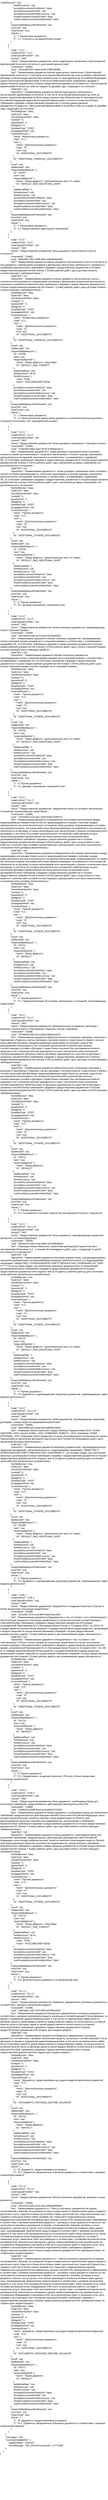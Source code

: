 <mxfile version="27.1.4">
  <diagram name="Страница — 1" id="WULPb32uHRo-QUS4CWuH">
    <mxGraphModel dx="1372" dy="743" grid="1" gridSize="10" guides="1" tooltips="1" connect="1" arrows="1" fold="1" page="1" pageScale="1" pageWidth="827" pageHeight="1169" math="0" shadow="0">
      <root>
        <mxCell id="0" />
        <mxCell id="1" parent="0" />
        <mxCell id="hpLpnZOfaxVlts9n7Vxk-7" value="&quot;forfeitAmount&quot;: null,&#xa;                    &quot;forfeitCurrency&quot;: null,&#xa;                    &quot;provideDocumentsForfeitAuto&quot;: false,&#xa;                    &quot;provideDocumentsForfeit&quot;: null,&#xa;                    &quot;provideDocumentsForfeitCurrency&quot;: null,&#xa;                    &quot;showProvideDocumentsForfeit&quot;: false,&#xa;                    &quot;useProvideDocumentsForfeitInOther&quot;: false&#xa;                },&#xa;                &quot;responsibilityMeasurePreferential&quot;: null,&#xa;                &quot;errorText&quot;: null,&#xa;                &quot;newFormat&quot;: true,&#xa;                &quot;article&quot;: {&#xa;                    &quot;1&quot;: &quot;I. Финансовые документы&quot;,&#xa;                    &quot;2&quot;: &quot;I.1. Отчетность на ежемесячной основе&quot;&#xa;                }&#xa;            },&#xa;            {&#xa;                &quot;code&quot;: &quot;I.4.1.&quot;,&#xa;                &quot;codeForPrint&quot;: &quot;I.4.1&quot;,&#xa;                &quot;codeTypicalForOther&quot;: null,&#xa;                &quot;version&quot;: &quot;925&quot;,&#xa;                &quot;name&quot;: &quot;Предоставление документов: Копия аудиторского заключения о бухгалтерской (финансовой) отчетности (отчетность для ранней диагностики)&quot;,&#xa;                &quot;covenantId&quot;: 718381,&#xa;                &quot;uuid&quot;: &quot;cee113bd-bf7e-4ba9-be78-27ff5023f086&quot;,&#xa;                &quot;text&quot;: &quot;Наименование документа:\nКопия аудиторского заключения о бухгалтерской (финансовой) отчетности, в том числе за истекший финансовый год, если на момент заключения Договора не была предоставлена (при обязательном по законодательству Российской Федерации аудите бухгалтерской (финансовой) отчетности Клиента)\nОсобые требования к формам и предоставлению документов:\n-\nСроки предоставления документов:\nСовместно с бухгалтерской (финансовой) отчетностью либо не позднее 31 декабря года, следующего за отчетным.&quot;,&#xa;                &quot;staticText&quot;: null,&#xa;                &quot;typicalText&quot;: &quot;Наименование документа:\nКопия аудиторского заключения о бухгалтерской (финансовой) отчетности, в том числе за истекший финансовый год, если на момент заключения Договора не была предоставлена (при обязательном по законодательству Российской Федерации аудите бухгалтерской (финансовой) отчетности Клиента)\nОсобые требования к формам и предоставлению документов:\n-\nСроки предоставления документов:\nСовместно с бухгалтерской (финансовой) отчетносÑью либо не позднее 31 декабря года, следующего за отчетным.&quot;,&#xa;                &quot;textSetByUser&quot;: false,&#xa;                &quot;hasErrors&quot;: false,&#xa;                &quot;shouldViewTextInfo&quot;: false,&#xa;                &quot;suretyId&quot;: 0,&#xa;                &quot;guarantorId&quot;: 0,&#xa;                &quot;pledgerId&quot;: 0,&#xa;                &quot;templateType&quot;: &quot;KOD&quot;,&#xa;                &quot;propagationKind&quot;: null,&#xa;                &quot;covenantGroup&quot;: {&#xa;                    &quot;name&quot;: &quot;Финансовые документы&quot;,&#xa;                    &quot;code&quot;: &quot;6.1.&quot;,&#xa;                    &quot;root&quot;: {&#xa;                        &quot;name&quot;: &quot;Дополнительные документы&quot;,&#xa;                        &quot;code&quot;: &quot;6.&quot;,&#xa;                        &quot;root&quot;: null,&#xa;                        &quot;id&quot;: &quot;ADDITIONAL_DOCUMENTS&quot;&#xa;                    },&#xa;                    &quot;id&quot;: &quot;ADDITIONAL_FINANCIAL_DOCUMENTS&quot;&#xa;                },&#xa;                &quot;scroll&quot;: null,&#xa;                &quot;additionalId&quot;: null,&#xa;                &quot;responsibilityMeasure&quot;: {&#xa;                    &quot;id&quot;: 743707,&#xa;                    &quot;auto&quot;: true,&#xa;                    &quot;responsibilityKind&quot;: {&#xa;                        &quot;name&quot;: &quot;Право Дефолта + Дополнительная часть % ставки&quot;,&#xa;                        &quot;id&quot;: &quot;DEFAULT_AND_ADDITIONAL_RATE&quot;&#xa;                    },&#xa;                    &quot;additionalRate&quot;: 1,&#xa;                    &quot;forfeitAmount&quot;: null,&#xa;                    &quot;forfeitCurrency&quot;: null,&#xa;                    &quot;provideDocumentsForfeitAuto&quot;: false,&#xa;                    &quot;provideDocumentsForfeit&quot;: null,&#xa;                    &quot;provideDocumentsForfeitCurrency&quot;: null,&#xa;                    &quot;showProvideDocumentsForfeit&quot;: false,&#xa;                    &quot;useProvideDocumentsForfeitInOther&quot;: false&#xa;                },&#xa;                &quot;responsibilityMeasurePreferential&quot;: null,&#xa;                &quot;errorText&quot;: null,&#xa;                &quot;newFormat&quot;: true,&#xa;                &quot;article&quot;: {&#xa;                    &quot;1&quot;: &quot;I. Финансовые документы&quot;,&#xa;                    &quot;2&quot;: &quot;I.2. Предоставление аудиторского заключения&quot;&#xa;                }&#xa;            },&#xa;            {&#xa;                &quot;code&quot;: &quot;I.5.2.&quot;,&#xa;                &quot;codeForPrint&quot;: &quot;I.5.2&quot;,&#xa;                &quot;codeTypicalForOther&quot;: null,&#xa;                &quot;version&quot;: &quot;940&quot;,&#xa;                &quot;name&quot;: &quot;Предоставление документов: Иные документы бухгалтерского учета и отчетности&quot;,&#xa;                &quot;covenantId&quot;: 718382,&#xa;                &quot;uuid&quot;: &quot;869c09f1-78a1-4396-ab97-e9ed4e45d446&quot;,&#xa;                &quot;text&quot;: &quot;Наименование документа:\nИные документы бухгалтерского учета и отчетности и/или документы о финансовом положении и финансовых результатах деятельности, указанные в требовании Банка\nОсобые требования к формам и предоставлению документов:\n-\nСроки предоставления документов:\nВ течение 7 (Семи) рабочих дней с даты доставки Клиенту соответствующего требования Банка.&quot;,&#xa;                &quot;staticText&quot;: null,&#xa;                &quot;typicalText&quot;: &quot;Наименование документа:\nИные документы бухгалтерского учета и отчетности и/или документы о финансовом положении и финансовых результатах деятельности, указанные в требовании Банка\nОсобые требования к формам и предоставлению документов:\n-\nСроки предоставления документов:\nВ течение 7 (Семи) рабочих дней с даты доставки Клиенту соответствующего требования Банка.&quot;,&#xa;                &quot;textSetByUser&quot;: false,&#xa;                &quot;hasErrors&quot;: false,&#xa;                &quot;shouldViewTextInfo&quot;: false,&#xa;                &quot;suretyId&quot;: 0,&#xa;                &quot;guarantorId&quot;: 0,&#xa;                &quot;pledgerId&quot;: 0,&#xa;                &quot;templateType&quot;: &quot;KOD&quot;,&#xa;                &quot;propagationKind&quot;: null,&#xa;                &quot;covenantGroup&quot;: {&#xa;                    &quot;name&quot;: &quot;Финансовые документы&quot;,&#xa;                    &quot;code&quot;: &quot;6.1.&quot;,&#xa;                    &quot;root&quot;: {&#xa;                        &quot;name&quot;: &quot;Дополнительные документы&quot;,&#xa;                        &quot;code&quot;: &quot;6.&quot;,&#xa;                        &quot;root&quot;: null,&#xa;                        &quot;id&quot;: &quot;ADDITIONAL_DOCUMENTS&quot;&#xa;                    },&#xa;                    &quot;id&quot;: &quot;ADDITIONAL_FINANCIAL_DOCUMENTS&quot;&#xa;                },&#xa;                &quot;scroll&quot;: null,&#xa;                &quot;additionalId&quot;: null,&#xa;                &quot;responsibilityMeasure&quot;: {&#xa;                    &quot;id&quot;: 743708,&#xa;                    &quot;auto&quot;: true,&#xa;                    &quot;responsibilityKind&quot;: {&#xa;                        &quot;name&quot;: &quot;Право Дефолта + Неустойка&quot;,&#xa;                        &quot;id&quot;: &quot;DEFAULT_AND_FORFEIT&quot;&#xa;                    },&#xa;                    &quot;additionalRate&quot;: null,&#xa;                    &quot;forfeitAmount&quot;: 5E+5,&#xa;                    &quot;forfeitCurrency&quot;: {&#xa;                        &quot;code&quot;: &quot;RUB&quot;,&#xa;                        &quot;name&quot;: &quot;РОССИЙСКИЙ РУБЛЬ&quot;&#xa;                    },&#xa;                    &quot;provideDocumentsForfeitAuto&quot;: false,&#xa;                    &quot;provideDocumentsForfeit&quot;: null,&#xa;                    &quot;provideDocumentsForfeitCurrency&quot;: null,&#xa;                    &quot;showProvideDocumentsForfeit&quot;: false,&#xa;                    &quot;useProvideDocumentsForfeitInOther&quot;: false&#xa;                },&#xa;                &quot;responsibilityMeasurePreferential&quot;: null,&#xa;                &quot;errorText&quot;: null,&#xa;                &quot;newFormat&quot;: true,&#xa;                &quot;article&quot;: {&#xa;                    &quot;1&quot;: &quot;I. Финансовые документы&quot;,&#xa;                    &quot;2&quot;: &quot;I.3. Дополнительные финансовые документы в установленный срок (условие с отсрочкой исполнения) / нÐ° периодической основе)&quot;&#xa;                }&#xa;            },&#xa;            {&#xa;                &quot;code&quot;: &quot;II.3.1.&quot;,&#xa;                &quot;codeForPrint&quot;: &quot;II.2.1&quot;,&#xa;                &quot;codeTypicalForOther&quot;: null,&#xa;                &quot;version&quot;: &quot;945&quot;,&#xa;                &quot;name&quot;: &quot;Предоставление документов: Копии договора страхования / страхового полиса &quot;,&#xa;                &quot;covenantId&quot;: 718383,&#xa;                &quot;uuid&quot;: &quot;27b62905-096e-4eb7-9278-97606dd7d1c1&quot;,&#xa;                &quot;text&quot;: &quot;Наименование документа:\n- Копии договора страхования и/или страхового полиса (со всеми приложениями),\n- копии всех заключаемых в течение периода страхования дополнительных соглашений, заключенных в соответствии с условием(ями) с кодом(ами) SP_15.1\nОсобые требования к формам и предоставлению документов:\n-\nСроки предоставления документов:\nВ течение 5 (Пяти) рабочих дней с даты заключения договора страхования или дополнительного соглашения.&quot;,&#xa;                &quot;staticText&quot;: null,&#xa;                &quot;typicalText&quot;: &quot;Наименование документа:\n- Копии договора страхования и/или страхового полиса (со всеми приложениями),\n- копии всех заключаемых в течение периода страхования дополнительных соглашений, заключенных в соответствии с условием(ями) с кодом(ами) SP_15.1\nОсобые требования к формам и предоставлению документов:\n-\nСроки предоставления документов:\nВ течение 5 (Пяти) рабочих дней с даты заключения договора страхования или дополнительного соглашения.&quot;,&#xa;                &quot;textSetByUser&quot;: false,&#xa;                &quot;hasErrors&quot;: false,&#xa;                &quot;shouldViewTextInfo&quot;: false,&#xa;                &quot;suretyId&quot;: 0,&#xa;                &quot;guarantorId&quot;: 0,&#xa;                &quot;pledgerId&quot;: 0,&#xa;                &quot;templateType&quot;: &quot;KOD&quot;,&#xa;                &quot;propagationKind&quot;: null,&#xa;                &quot;covenantGroup&quot;: {&#xa;                    &quot;name&quot;: &quot;Прочие документы&quot;,&#xa;                    &quot;code&quot;: &quot;6.2.&quot;,&#xa;                    &quot;root&quot;: {&#xa;                        &quot;name&quot;: &quot;Дополнительные документы&quot;,&#xa;                        &quot;code&quot;: &quot;6.&quot;,&#xa;                        &quot;root&quot;: null,&#xa;                        &quot;id&quot;: &quot;ADDITIONAL_DOCUMENTS&quot;&#xa;                    },&#xa;                    &quot;id&quot;: &quot;ADDITIONAL_OTHERS_DOCUMENTS&quot;&#xa;                },&#xa;                &quot;scroll&quot;: null,&#xa;                &quot;additionalId&quot;: null,&#xa;                &quot;responsibilityMeasure&quot;: {&#xa;                    &quot;id&quot;: 743709,&#xa;                    &quot;auto&quot;: true,&#xa;                    &quot;responsibilityKind&quot;: {&#xa;                        &quot;name&quot;: &quot;Право Дефолта + Дополнительная часть % ставки&quot;,&#xa;                        &quot;id&quot;: &quot;DEFAULT_AND_ADDITIONAL_RATE&quot;&#xa;                    },&#xa;                    &quot;additionalRate&quot;: 1,&#xa;                    &quot;forfeitAmount&quot;: null,&#xa;                    &quot;forfeitCurrency&quot;: null,&#xa;                    &quot;provideDocumentsForfeitAuto&quot;: false,&#xa;                    &quot;provideDocumentsForfeit&quot;: null,&#xa;                    &quot;provideDocumentsForfeitCurrency&quot;: null,&#xa;                    &quot;showProvideDocumentsForfeit&quot;: false,&#xa;                    &quot;useProvideDocumentsForfeitInOther&quot;: false&#xa;                },&#xa;                &quot;responsibilityMeasurePreferential&quot;: null,&#xa;                &quot;errorText&quot;: null,&#xa;                &quot;newFormat&quot;: true,&#xa;                &quot;article&quot;: {&#xa;                    &quot;1&quot;: &quot;II. Прочие документы&quot;,&#xa;                    &quot;2&quot;: &quot;II.1. Договор страхования, страховой полис&quot;&#xa;                }&#xa;            },&#xa;            {&#xa;                &quot;code&quot;: &quot;II.3.2.&quot;,&#xa;                &quot;codeForPrint&quot;: &quot;II.2.2&quot;,&#xa;                &quot;codeTypicalForOther&quot;: null,&#xa;                &quot;version&quot;: &quot;945&quot;,&#xa;                &quot;name&quot;: &quot;Предоставление документов: Копии платежных документов, подтверждающих оплату страховой премии&quot;,&#xa;                &quot;covenantId&quot;: 718384,&#xa;                &quot;uuid&quot;: &quot;00c7b6e6-b7ba-4473-92a3-ff12f3f49329&quot;,&#xa;                &quot;text&quot;: &quot;Наименование документа:\nКопии платежных документов, подтверждающих оплату страховой премии (каждой части страховой премии), в соответствии с условием(ями) с кодом(ами) SP_15.1\nОсобые требования к формам и предоставлению документов:\n-\nСроки предоставления документов:\nВ течение 5 (Пяти) рабочих дней с даты оплаты страховой премии (соответствующей части страховой премÐ¸и).&quot;,&#xa;                &quot;staticText&quot;: null,&#xa;                &quot;typicalText&quot;: &quot;Наименование документа:\nКопии платежных документов, подтверждающих оплату страховой премии (каждой части страховой премии), в соответствии с условием(ями) с кодом(ами) SP_15.1\nОсобые требования к формам и предоставлению документов:\n-\nСроки предоставления документов:\nВ течение 5 (Пяти) рабочих дней с даты оплаты страховой премии (соответствующей части страховой премии).&quot;,&#xa;                &quot;textSetByUser&quot;: false,&#xa;                &quot;hasErrors&quot;: false,&#xa;                &quot;shouldViewTextInfo&quot;: false,&#xa;                &quot;suretyId&quot;: 0,&#xa;                &quot;guarantorId&quot;: 0,&#xa;                &quot;pledgerId&quot;: 0,&#xa;                &quot;templateType&quot;: &quot;KOD&quot;,&#xa;                &quot;propagationKind&quot;: null,&#xa;                &quot;covenantGroup&quot;: {&#xa;                    &quot;name&quot;: &quot;Прочие документы&quot;,&#xa;                    &quot;code&quot;: &quot;6.2.&quot;,&#xa;                    &quot;root&quot;: {&#xa;                        &quot;name&quot;: &quot;Дополнительные документы&quot;,&#xa;                        &quot;code&quot;: &quot;6.&quot;,&#xa;                        &quot;root&quot;: null,&#xa;                        &quot;id&quot;: &quot;ADDITIONAL_DOCUMENTS&quot;&#xa;                    },&#xa;                    &quot;id&quot;: &quot;ADDITIONAL_OTHERS_DOCUMENTS&quot;&#xa;                },&#xa;                &quot;scroll&quot;: null,&#xa;                &quot;additionalId&quot;: null,&#xa;                &quot;responsibilityMeasure&quot;: {&#xa;                    &quot;id&quot;: 743710,&#xa;                    &quot;auto&quot;: true,&#xa;                    &quot;responsibilityKind&quot;: {&#xa;                        &quot;name&quot;: &quot;Право Дефолта + Дополнительная часть % ставки&quot;,&#xa;                        &quot;id&quot;: &quot;DEFAULT_AND_ADDITIONAL_RATE&quot;&#xa;                    },&#xa;                    &quot;additionalRate&quot;: 1,&#xa;                    &quot;forfeitAmount&quot;: null,&#xa;                    &quot;forfeitCurrency&quot;: null,&#xa;                    &quot;provideDocumentsForfeitAuto&quot;: false,&#xa;                    &quot;provideDocumentsForfeit&quot;: null,&#xa;                    &quot;provideDocumentsForfeitCurrency&quot;: null,&#xa;                    &quot;showProvideDocumentsForfeit&quot;: false,&#xa;                    &quot;useProvideDocumentsForfeitInOther&quot;: false&#xa;                },&#xa;                &quot;responsibilityMeasurePreferential&quot;: null,&#xa;                &quot;errorText&quot;: null,&#xa;                &quot;newFormat&quot;: true,&#xa;                &quot;article&quot;: {&#xa;                    &quot;1&quot;: &quot;II. Прочие документы&quot;,&#xa;                    &quot;2&quot;: &quot;II.1. Договор страхования, страховой полис&quot;&#xa;                }&#xa;            },&#xa;            {&#xa;                &quot;code&quot;: &quot;II.5.1.&quot;,&#xa;                &quot;codeForPrint&quot;: &quot;II.4.1&quot;,&#xa;                &quot;codeTypicalForOther&quot;: null,&#xa;                &quot;version&quot;: &quot;945&quot;,&#xa;                &quot;name&quot;: &quot;Предоставление документов: Уведомление Банка об условиях заключенных соглашений, ограничивающих права Банка &quot;,&#xa;                &quot;covenantId&quot;: 718385,&#xa;                &quot;uuid&quot;: &quot;c422d264-5c26-4ac7-bf18-5c8d13180474&quot;,&#xa;                &quot;text&quot;: &quot;Наименование документа:\nУведомление об условиях заключенного между акционерами/участниками Клиента или его акционерами/участниками и третьими лицами корпоративного или иного аналогичного соглашения и/или договора, ограничивающего его права как контрагента Банка, или каким-либо иным образом влияющего на возможность исполнения им обязательств по Договору по иным заключаемым (или заключенным) с Банком соглашениям и/или договорам, в том числе об условиях дополнительных соглашений к действующим на дату заключения Договора корпоративным или иным аналогичным соглашениям и/или договорам\nОсобые требования к формам и предоставлению документов:\n-\nСроки предоставления документов:\nВ течение 5 (Пяти) рабочих дней с даты, когда Клиенту стало известно о наличии таких условий соответствующего корпоративного или иного аналогичного соглашения и/или договора (включительно).&quot;,&#xa;                &quot;staticText&quot;: null,&#xa;                &quot;typicalText&quot;: &quot;Наименование документа:\nУведомление об условиях заключенного между акционерами/участниками Клиента или его акционерами/участниками и третьими лицами корÐ¿оративного или иного аналогичного соглашения и/или договора, ограничивающего его права как контрагента Банка, или каким-либо иным образом влияющего на возможность исполнения им обязательств по Договору по иным заключаемым (или заключенным) с Банком соглашениям и/или договорам, в том числе об условиях дополнительных соглашений к действующим на дату заключения Договора корпоративным или иным аналогичным соглашениям и/или договорам\nОсобые требования к формам и предоставлению документов:\n-\nСроки предоставления документов:\nВ течение 5 (Пяти) рабочих дней с даты, когда Клиенту стало известно о наличии таких условий соответствующего корпоративного или иного аналогичного соглашения и/или договора (включительно).&quot;,&#xa;                &quot;textSetByUser&quot;: false,&#xa;                &quot;hasErrors&quot;: false,&#xa;                &quot;shouldViewTextInfo&quot;: false,&#xa;                &quot;suretyId&quot;: 0,&#xa;                &quot;guarantorId&quot;: 0,&#xa;                &quot;pledgerId&quot;: 0,&#xa;                &quot;templateType&quot;: &quot;KOD&quot;,&#xa;                &quot;propagationKind&quot;: null,&#xa;                &quot;covenantGroup&quot;: {&#xa;                    &quot;name&quot;: &quot;Прочие документы&quot;,&#xa;                    &quot;code&quot;: &quot;6.2.&quot;,&#xa;                    &quot;root&quot;: {&#xa;                        &quot;name&quot;: &quot;Дополнительные документы&quot;,&#xa;                        &quot;code&quot;: &quot;6.&quot;,&#xa;                        &quot;root&quot;: null,&#xa;                        &quot;id&quot;: &quot;ADDITIONAL_DOCUMENTS&quot;&#xa;                    },&#xa;                    &quot;id&quot;: &quot;ADDITIONAL_OTHERS_DOCUMENTS&quot;&#xa;                },&#xa;                &quot;scroll&quot;: null,&#xa;                &quot;additionalId&quot;: null,&#xa;                &quot;responsibilityMeasure&quot;: {&#xa;                    &quot;id&quot;: 743711,&#xa;                    &quot;auto&quot;: true,&#xa;                    &quot;responsibilityKind&quot;: {&#xa;                        &quot;name&quot;: &quot;Право Дефолта&quot;,&#xa;                        &quot;id&quot;: &quot;DEFAULT&quot;&#xa;                    },&#xa;                    &quot;additionalRate&quot;: null,&#xa;                    &quot;forfeitAmount&quot;: null,&#xa;                    &quot;forfeitCurrency&quot;: null,&#xa;                    &quot;provideDocumentsForfeitAuto&quot;: false,&#xa;                    &quot;provideDocumentsForfeit&quot;: null,&#xa;                    &quot;provideDocumentsForfeitCurrency&quot;: null,&#xa;                    &quot;showProvideDocumentsForfeit&quot;: false,&#xa;                    &quot;useProvideDocumentsForfeitInOther&quot;: false&#xa;                },&#xa;                &quot;responsibilityMeasurePreferential&quot;: null,&#xa;                &quot;errorText&quot;: null,&#xa;                &quot;newFormat&quot;: true,&#xa;                &quot;article&quot;: {&#xa;                    &quot;1&quot;: &quot;II. Прочие документы&quot;,&#xa;                    &quot;2&quot;: &quot;II.2. Уведомление Банка об условиях заключенных соглашений, ограничивающих права Банка&quot;&#xa;                }&#xa;            },&#xa;            {&#xa;                &quot;code&quot;: &quot;II.6.1.&quot;,&#xa;                &quot;codeForPrint&quot;: &quot;II.5.1&quot;,&#xa;                &quot;codeTypicalForOther&quot;: null,&#xa;                &quot;version&quot;: &quot;945&quot;,&#xa;                &quot;name&quot;: &quot;Предоставление документов: Дополнительное соглашение к Договору о внесении счетов Клиента в Приложение «Перечень счетов» к Договору&quot;,&#xa;                &quot;covenantId&quot;: 718386,&#xa;                &quot;uuid&quot;: &quot;48795565-f59f-421b-829b-0dffcbe24a75&quot;,&#xa;                &quot;text&quot;: &quot;Наименование документа:\nДополнительное соглашение к Договору о внесении в Приложение «Перечень счетов к Договору» счета(ов) Клиента, открытого(ых) в Банке в течение срока действия Договора, предусматривающее право Банка на списание средств без распоряжения плательщика в счет погашения просроченной и срочной (при наличии соответствующего условия в Договоре о праве Банка списывать без распоряжения Клиента средства в счет погашения срочной задолженности в дату наступления срока исполнения соответствующих(его) обязательств(а) по Договору) задолженности и неустоек по Договору с указанных счетов\nОсобые требования к формам и предоставлению документов:\n-\nСроки предоставления документов:\nВ течение 5 (Пяти) рабочих дней с даты доставки соответствующего требования Банка.&quot;,&#xa;                &quot;staticText&quot;: null,&#xa;                &quot;typicalText&quot;: &quot;Наименование документа:\nДополнительное соглашение к Договору о внесении в Приложение «Перечень счетов к Договору» счета(ов) Клиента, открытого(ых) в Банке в течение срока действия Договора, предусматривающее право Банка на списание средств без распоряжения плательщика в счет погашения просроченной и срочной (при наличии соответствующего условия в Договоре о праве Банка списывать без распоряжения Клиента средства в счет погашения срочной задолженности в дату наступления срока исполнения соответствующих(его) обязательств(а) по Договору) задолженности и неустоек по Договору с указанных счетов\nОсобые требования к формам и предоставлению документов:\n-\nСроки предоставления документов:\nВ течение 5 (Пяти) рабочих дней с даты доставки соответствующего требования Банка.&quot;,&#xa;                &quot;textSetByUser&quot;: false,&#xa;                &quot;hasErrors&quot;: false,&#xa;                &quot;shouldViewTextInfo&quot;: false,&#xa;                &quot;suretyId&quot;: 0,&#xa;                &quot;guarantorId&quot;: 0,&#xa;                &quot;pledgerId&quot;: 0,&#xa;                &quot;templateType&quot;: &quot;KOD&quot;,&#xa;                &quot;propagationKind&quot;: null,&#xa;                &quot;covenantGroup&quot;: {&#xa;                    &quot;name&quot;: &quot;Прочие документы&quot;,&#xa;                    &quot;code&quot;: &quot;6.2.&quot;,&#xa;                    &quot;root&quot;: {&#xa;                        &quot;name&quot;: &quot;Дополнительные документы&quot;,&#xa;                        &quot;code&quot;: &quot;6.&quot;,&#xa;                        &quot;root&quot;: null,&#xa;                        &quot;id&quot;: &quot;ADDITIONAL_DOCUMENTS&quot;&#xa;                    },&#xa;                    &quot;id&quot;: &quot;ADDITIONAL_OTHERS_DOCUMENTS&quot;&#xa;                },&#xa;                &quot;scroll&quot;: null,&#xa;                &quot;additionalId&quot;: null,&#xa;                &quot;responsibilityMeasure&quot;: {&#xa;                    &quot;id&quot;: 743712,&#xa;                    &quot;auto&quot;: true,&#xa;                    &quot;responsibilityKind&quot;: {&#xa;                        &quot;name&quot;: &quot;Право Дефолта&quot;,&#xa;                        &quot;id&quot;: &quot;DEFAULT&quot;&#xa;                    },&#xa;                    &quot;additionalRate&quot;: null,&#xa;                    &quot;forfeitAmount&quot;: null,&#xa;                    &quot;forfeitCurrency&quot;: null,&#xa;                    &quot;provideDocumentsForfeitAuto&quot;: false,&#xa;                    &quot;provideDocumentsForfeit&quot;: null,&#xa;                    &quot;provideDocumentsForfeitCurrency&quot;: null,&#xa;                    &quot;showProvideDocumentsForfeit&quot;: false,&#xa;                    &quot;useProvideDocumentsForfeitInOther&quot;: false&#xa;                },&#xa;                &quot;responsibilityMeasurePreferential&quot;: null,&#xa;                &quot;errorText&quot;: null,&#xa;                &quot;newFormat&quot;: true,&#xa;                &quot;article&quot;: {&#xa;                    &quot;1&quot;: &quot;II. Прочие документы&quot;,&#xa;                    &quot;2&quot;: &quot;II.3. Соглашения о списании средств без распоряжения Клиента / поручителя&quot;&#xa;                }&#xa;            },&#xa;            {&#xa;                &quot;code&quot;: &quot;II.9.1.&quot;,&#xa;                &quot;codeForPrint&quot;: &quot;II.8.1_N&quot;,&#xa;                &quot;codeTypicalForOther&quot;: null,&#xa;                &quot;version&quot;: &quot;945&quot;,&#xa;                &quot;name&quot;: &quot;Предоставление документов: Копия документа, подтверждающая продление дилерского соглашения/договора&quot;,&#xa;                &quot;covenantId&quot;: 735550,&#xa;                &quot;uuid&quot;: &quot;85e5b576-c43d-47a0-969e-4c6735b083be&quot;,&#xa;                &quot;text&quot;: &quot;\tЗаемщик обязан обеспечить заключение договора(ов) поручительства с наследниками Резниченко А.С., в течение 45 календарных дней с даты, следующей за датой вступления их в наследство&quot;,&#xa;                &quot;staticText&quot;: null,&#xa;                &quot;typicalText&quot;: &quot;Наименование документа:\nКопия(и) документа(ов), подтверждающая(ие) продление дилерского(их) соглашения(ий)/договора(ов), заключенного(ых) со следующим(ими) лицом(ами): ОБЩЕСТВО С ОГРАНИЧЕННОЙ ОТВЕТСТВЕННОСТЬЮ \&quot;КОМПАНИЯ ХО\&quot; (ИНН 5********2) на поставка товара, или заключение нового(ых) дилерского(их) соглашения(ий)/договора(ов)\nОсобые требования к формам и предоставлению документов:\n-\nСроки предоставления документов:\nНе позднее, чем за 10 (Десять) рабочих дней до даты истечения срока действия указанного(ых) документа(ов).&quot;,&#xa;                &quot;textSetByUser&quot;: true,&#xa;                &quot;hasErrors&quot;: false,&#xa;                &quot;shouldViewTextInfo&quot;: false,&#xa;                &quot;suretyId&quot;: 0,&#xa;                &quot;guarantorId&quot;: 0,&#xa;                &quot;pledgerId&quot;: 0,&#xa;                &quot;templateType&quot;: &quot;KOD&quot;,&#xa;                &quot;propagationKind&quot;: null,&#xa;                &quot;covenantGroup&quot;: {&#xa;                    &quot;name&quot;: &quot;Прочие документы&quot;,&#xa;                    &quot;code&quot;: &quot;6.2.&quot;,&#xa;                    &quot;root&quot;: {&#xa;                        &quot;name&quot;: &quot;Дополнительные документы&quot;,&#xa;                        &quot;code&quot;: &quot;6.&quot;,&#xa;                        &quot;root&quot;: null,&#xa;                        &quot;id&quot;: &quot;ADDITIONAL_DOCUMENTS&quot;&#xa;                    },&#xa;                    &quot;id&quot;: &quot;ADDITIONAL_OTHERS_DOCUMENTS&quot;&#xa;                },&#xa;                &quot;scroll&quot;: null,&#xa;                &quot;additionalId&quot;: null,&#xa;                &quot;responsibilityMeasure&quot;: {&#xa;                    &quot;id&quot;: 761270,&#xa;                    &quot;auto&quot;: true,&#xa;                    &quot;responsibilityKind&quot;: {&#xa;                        &quot;name&quot;: &quot;Право Дефолта + Дополнительная часть % ставки&quot;,&#xa;                        &quot;id&quot;: &quot;DEFAULT_AND_ADDITIONAL_RATE&quot;&#xa;                    },&#xa;                    &quot;additionalRate&quot;: 1,&#xa;                    &quot;forfeitAmount&quot;: null,&#xa;                    &quot;forfeitCurrency&quot;: null,&#xa;                    &quot;provideDocumentsForfeitAuto&quot;: false,&#xa;                    &quot;provideDocumentsForfeit&quot;: null,&#xa;                    &quot;provideDocumentsForfeitCurrency&quot;: null,&#xa;                    &quot;showProvideDocumentsForfeit&quot;: false,&#xa;                    &quot;useProvideDocumentsForfeitInOther&quot;: false&#xa;                },&#xa;                &quot;responsibilityMeasurePreferential&quot;: null,&#xa;                &quot;errorText&quot;: null,&#xa;                &quot;newFormat&quot;: true,&#xa;                &quot;article&quot;: {&#xa;                    &quot;1&quot;: &quot;II. Прочие документы&quot;,&#xa;                    &quot;2&quot;: &quot;II.4. Документы, подтверждающие продление документов, подтверждающих право ведения деятельности&quot;&#xa;                }&#xa;            },&#xa;            {&#xa;                &quot;code&quot;: &quot;II.9.2.&quot;,&#xa;                &quot;codeForPrint&quot;: &quot;II.8.2_N&quot;,&#xa;                &quot;codeTypicalForOther&quot;: null,&#xa;                &quot;version&quot;: &quot;945&quot;,&#xa;                &quot;name&quot;: &quot;Предоставление документов: Копии документов, подтверждающих продление договоров с конкретными поставщиками/покупателями&quot;,&#xa;                &quot;covenantId&quot;: 735665,&#xa;                &quot;uuid&quot;: &quot;8e8c4588-fb2a-4ac9-91f4-9d56ff215b0d&quot;,&#xa;                &quot;text&quot;: &quot;\tЗаемщик обязан обеспечить предоставление Поручителями (ООО «ХОМА АДГЕЗИВ», ООО «Группа ХОМА», ООО «ХОВЕМАКС ИНВЕСТ», ООО «Компания «ХОМА КОЛЛОИД», ООО «Компания Хома») Кредитору согласия уполномоченного коллегиального органа Поручителей на заключение Договоров поручительства в течение 60 календарных дней с даты заключения Договора (включительно).&quot;,&#xa;                &quot;staticText&quot;: null,&#xa;                &quot;typicalText&quot;: &quot;Наименование документа:\nКопия(и) документа(ов), подтверждающего(их) продление договора(ов), заключенного(ых) со следующим(ими) лицом(ами): ОБЩЕСТВО С ОГРАНИЧЕННОЙ ОТВЕТСТВЕННОСТЬЮ \&quot;КОМПАНИЯ Х\&quot;  на поставка товара, или заключение нового(ых) договора(ов)\nОсобые требования к формам и предоставлению документов:\n-\nСроки предоставления документов:\nНе позднее, чем за 10 (Десять) рабочих дней до даты истечения срока действия указанного(ых) документа(ов).&quot;,&#xa;                &quot;textSetByUser&quot;: true,&#xa;                &quot;hasErrors&quot;: false,&#xa;                &quot;shouldViewTextInfo&quot;: false,&#xa;                &quot;suretyId&quot;: 0,&#xa;                &quot;guarantorId&quot;: 0,&#xa;                &quot;pledgerId&quot;: 0,&#xa;                &quot;templateType&quot;: &quot;KOD&quot;,&#xa;                &quot;propagationKind&quot;: null,&#xa;                &quot;covenantGroup&quot;: {&#xa;                    &quot;name&quot;: &quot;Прочие документы&quot;,&#xa;                    &quot;code&quot;: &quot;6.2.&quot;,&#xa;                    &quot;root&quot;: {&#xa;                        &quot;name&quot;: &quot;Дополнительные документы&quot;,&#xa;                        &quot;code&quot;: &quot;6.&quot;,&#xa;                        &quot;root&quot;: null,&#xa;                        &quot;id&quot;: &quot;ADDITIONAL_DOCUMENTS&quot;&#xa;                    },&#xa;                    &quot;id&quot;: &quot;ADDITIONAL_OTHERS_DOCUMENTS&quot;&#xa;                },&#xa;                &quot;scroll&quot;: null,&#xa;                &quot;additionalId&quot;: null,&#xa;                &quot;responsibilityMeasure&quot;: {&#xa;                    &quot;id&quot;: 761385,&#xa;                    &quot;auto&quot;: true,&#xa;                    &quot;responsibilityKind&quot;: {&#xa;                        &quot;name&quot;: &quot;Право Дефолта + Дополнительная часть % ставки&quot;,&#xa;                        &quot;id&quot;: &quot;DEFAULT_AND_ADDITIONAL_RATE&quot;&#xa;                    },&#xa;                    &quot;additionalRate&quot;: 1,&#xa;                    &quot;forfeitAmount&quot;: null,&#xa;                    &quot;forfeitCurrency&quot;: null,&#xa;                    &quot;provideDocumentsForfeitAuto&quot;: false,&#xa;                    &quot;provideDocumentsForfeit&quot;: null,&#xa;                    &quot;provideDocumentsForfeitCurrency&quot;: null,&#xa;                    &quot;showProvideDocumentsForfeit&quot;: false,&#xa;                    &quot;useProvideDocumentsForfeitInOther&quot;: false&#xa;                },&#xa;                &quot;responsibilityMeasurePreferential&quot;: null,&#xa;                &quot;errorText&quot;: null,&#xa;                &quot;newFormat&quot;: true,&#xa;                &quot;article&quot;: {&#xa;                    &quot;1&quot;: &quot;II. Прочие документы&quot;,&#xa;                    &quot;2&quot;: &quot;II.4. Документы, подтверждающие продление документов, подтверждающих право ведения деятельности&quot;&#xa;                }&#xa;            },&#xa;            {&#xa;                &quot;code&quot;: &quot;II.48.1.&quot;,&#xa;                &quot;codeForPrint&quot;: &quot;II.46.1&quot;,&#xa;                &quot;codeTypicalForOther&quot;: null,&#xa;                &quot;version&quot;: &quot;945&quot;,&#xa;                &quot;name&quot;: &quot;Предоставление документов: Уведомление о владении Клиентом 5 (Пятью) и более процентами голосующих акций Банка&quot;,&#xa;                &quot;covenantId&quot;: 718388,&#xa;                &quot;uuid&quot;: &quot;ee1e4f1f-7e7e-4c1f-8fd4-54ee31accc9b&quot;,&#xa;                &quot;text&quot;: &quot;Наименование документа:\nУведомление о том, что Клиент стал собственником 5 (Пяти) и более процентов голосующих акций Банка (в случае наступления соответствующего события)\nОсобые требования к формам и предоставлению документов:\nПо форме, установленной Приложением № 2 к Инструкции Банка России от 02 апреля 2010 г. № 135-И «О порядке принятия Банком России решения о государственной регистрации кредитных организаций и выдаче лицензий на осуществление банковских операций».\nСроки предоставления документов:\nНе позднее 7 (Семи) рабочих дней со дня возникновения права собственности.&quot;,&#xa;                &quot;staticText&quot;: null,&#xa;                &quot;typicalText&quot;: &quot;Наименование документа:\nУведомление о том, что Клиент стал собственником 5 (Пяти) и более процентов голосующих акций Банка (в случае наступления соответствующего события)\nОсобые требования к формам и предоставлению документов:\nПо форме, установленной Приложением № 2 к Инструкции Банка России от 02 апреля 2010 г. № 135-И «О порядке принятия Банком России решения о государственной регистрации кредитных организаций и выдаче лицензий на осуществление банковских операций».\nСроки предоставления документов:\nНе позднее 7 (Семи) рабочих дней со дня возникновения права собственности.&quot;,&#xa;                &quot;textSetByUser&quot;: false,&#xa;                &quot;hasErrors&quot;: false,&#xa;                &quot;shouldViewTextInfo&quot;: false,&#xa;                &quot;suretyId&quot;: 0,&#xa;                &quot;guarantorId&quot;: 0,&#xa;                &quot;pledgerId&quot;: 0,&#xa;                &quot;templateType&quot;: &quot;KOD&quot;,&#xa;                &quot;propagationKind&quot;: null,&#xa;                &quot;covenantGroup&quot;: {&#xa;                    &quot;name&quot;: &quot;Прочие документы&quot;,&#xa;                    &quot;code&quot;: &quot;6.2.&quot;,&#xa;                    &quot;root&quot;: {&#xa;                        &quot;name&quot;: &quot;Дополнительные документы&quot;,&#xa;                        &quot;code&quot;: &quot;6.&quot;,&#xa;                        &quot;root&quot;: null,&#xa;                        &quot;id&quot;: &quot;ADDITIONAL_DOCUMENTS&quot;&#xa;                    },&#xa;                    &quot;id&quot;: &quot;ADDITIONAL_OTHERS_DOCUMENTS&quot;&#xa;                },&#xa;                &quot;scroll&quot;: null,&#xa;                &quot;additionalId&quot;: null,&#xa;                &quot;responsibilityMeasure&quot;: {&#xa;                    &quot;id&quot;: 743714,&#xa;                    &quot;auto&quot;: true,&#xa;                    &quot;responsibilityKind&quot;: {&#xa;                        &quot;name&quot;: &quot;Право Дефолта&quot;,&#xa;                        &quot;id&quot;: &quot;DEFAULT&quot;&#xa;                    },&#xa;                    &quot;additionalRate&quot;: null,&#xa;                    &quot;forfeitAmount&quot;: null,&#xa;                    &quot;forfeitCurrency&quot;: null,&#xa;                    &quot;provideDocumentsForfeitAuto&quot;: false,&#xa;                    &quot;provideDocumentsForfeit&quot;: null,&#xa;                    &quot;provideDocumentsForfeitCurrency&quot;: null,&#xa;                    &quot;showProvideDocumentsForfeit&quot;: false,&#xa;                    &quot;useProvideDocumentsForfeitInOther&quot;: false&#xa;                },&#xa;                &quot;responsibilityMeasurePreferential&quot;: null,&#xa;                &quot;errorText&quot;: null,&#xa;                &quot;newFormat&quot;: true,&#xa;                &quot;article&quot;: {&#xa;                    &quot;1&quot;: &quot;II. Прочие документы&quot;,&#xa;                    &quot;2&quot;: &quot;II.5. Уведомление о владении Клиентом 5 (Пятью) и более процентами голосующих акций Банка&quot;&#xa;                }&#xa;            },&#xa;            {&#xa;                &quot;code&quot;: &quot;II.50.2.&quot;,&#xa;                &quot;codeForPrint&quot;: &quot;II.49.2&quot;,&#xa;                &quot;codeTypicalForOther&quot;: null,&#xa;                &quot;version&quot;: &quot;945&quot;,&#xa;                &quot;name&quot;: &quot;Предоставление документов: Иные документы, необходимые Банку для исполнения требований, предусмотренных действующим законодательством РФ&quot;,&#xa;                &quot;covenantId&quot;: 718389,&#xa;                &quot;uuid&quot;: &quot;0ad5617d-8398-4de4-bcef-e6818719760f&quot;,&#xa;                &quot;text&quot;: &quot;Наименование документа:\nИные документы, необходимые Банку для исполнения требований, предусмотренных действующим законоÐ´ательством Российской Федерации, и/или исходно-разрешительная, проектно-сметная и иная документация по Проекту (при финансировании проектов строительства недвижимости), указанные(ая) в требовании Банка\nОсобые требования к формам и предоставлению документов:\n-\nСроки предоставления документов:\nВ течение 7 (Семи) рабочих дней с даты доставки Клиенту соответствующего требования Банка.&quot;,&#xa;                &quot;staticText&quot;: null,&#xa;                &quot;typicalText&quot;: &quot;Наименование документа:\nИные документы, необходимые Банку для исполнения требований, предусмотренных действующим законодательством Российской Федерации, и/или исходно-разрешительная, проектно-сметная и иная документация по Проекту (при финансировании проектов строительства недвижимости), указанные(ая) в требовании Банка\nОсобые требования к формам и предоставлению документов:\n-\nСроки предоставления документов:\nВ течение 7 (Семи) рабочих дней с даты доставки Клиенту соответствующего требования Банка.&quot;,&#xa;                &quot;textSetByUser&quot;: false,&#xa;                &quot;hasErrors&quot;: false,&#xa;                &quot;shouldViewTextInfo&quot;: false,&#xa;                &quot;suretyId&quot;: 0,&#xa;                &quot;guarantorId&quot;: 0,&#xa;                &quot;pledgerId&quot;: 0,&#xa;                &quot;templateType&quot;: &quot;KOD&quot;,&#xa;                &quot;propagationKind&quot;: null,&#xa;                &quot;covenantGroup&quot;: {&#xa;                    &quot;name&quot;: &quot;Прочие документы&quot;,&#xa;                    &quot;code&quot;: &quot;6.2.&quot;,&#xa;                    &quot;root&quot;: {&#xa;                        &quot;name&quot;: &quot;Дополнительные документы&quot;,&#xa;                        &quot;code&quot;: &quot;6.&quot;,&#xa;                        &quot;root&quot;: null,&#xa;                        &quot;id&quot;: &quot;ADDITIONAL_DOCUMENTS&quot;&#xa;                    },&#xa;                    &quot;id&quot;: &quot;ADDITIONAL_OTHERS_DOCUMENTS&quot;&#xa;                },&#xa;                &quot;scroll&quot;: null,&#xa;                &quot;additionalId&quot;: null,&#xa;                &quot;responsibilityMeasure&quot;: {&#xa;                    &quot;id&quot;: 743715,&#xa;                    &quot;auto&quot;: true,&#xa;                    &quot;responsibilityKind&quot;: {&#xa;                        &quot;name&quot;: &quot;Право Дефолта + Неустойка&quot;,&#xa;                        &quot;id&quot;: &quot;DEFAULT_AND_FORFEIT&quot;&#xa;                    },&#xa;                    &quot;additionalRate&quot;: null,&#xa;                    &quot;forfeitAmount&quot;: 5E+5,&#xa;                    &quot;forfeitCurrency&quot;: {&#xa;                        &quot;code&quot;: &quot;RUB&quot;,&#xa;                        &quot;name&quot;: &quot;РОССИЙСКИЙ РУБЛЬ&quot;&#xa;                    },&#xa;                    &quot;provideDocumentsForfeitAuto&quot;: false,&#xa;                    &quot;provideDocumentsForfeit&quot;: null,&#xa;                    &quot;provideDocumentsForfeitCurrency&quot;: null,&#xa;                    &quot;showProvideDocumentsForfeit&quot;: false,&#xa;                    &quot;useProvideDocumentsForfeitInOther&quot;: false&#xa;                },&#xa;                &quot;responsibilityMeasurePreferential&quot;: null,&#xa;                &quot;errorText&quot;: null,&#xa;                &quot;newFormat&quot;: true,&#xa;                &quot;article&quot;: {&#xa;                    &quot;1&quot;: &quot;II. Прочие документы&quot;,&#xa;                    &quot;2&quot;: &quot;II.6. Дополнительные документы в установленный срок&quot;&#xa;                }&#xa;            },&#xa;            {&#xa;                &quot;code&quot;: &quot;III.1.1.&quot;,&#xa;                &quot;codeForPrint&quot;: &quot;III.1.1&quot;,&#xa;                &quot;codeTypicalForOther&quot;: null,&#xa;                &quot;version&quot;: &quot;945&quot;,&#xa;                &quot;name&quot;: &quot;Предоставление документов: Правильно оформленные платежные документы в соответствии с целевым назначением кредита&quot;,&#xa;                &quot;covenantId&quot;: 718390,&#xa;                &quot;uuid&quot;: &quot;edb336ac-c287-457f-a9ff-1d479f5b35ad&quot;,&#xa;                &quot;text&quot;: &quot;Наименование документа:\nПравильно оформленные платежные документы в соответствии с целевым назначением кредита, указанным в соответствующей Статье Договора, по форме и содержанию удовлетворяющие Банк, в том числе на перечисление займа (если по Договору одной из целей кредита является предоставление займа), на оплату взноса в уставный капитал (если по Договору одной из целей кредита является оплата взноса в уставный капитал)\nОсобые требования к формам и предоставлению документов:\n-\nСроки предостÐ°вления документов:\nНе позднее даты выдачи кредита.&quot;,&#xa;                &quot;staticText&quot;: null,&#xa;                &quot;typicalText&quot;: &quot;Наименование документа:\nПравильно оформленные платежные документы в соответствии с целевым назначением кредита, указанным в соответствующей Статье Договора, по форме и содержанию удовлетворяющие Банк, в том числе на перечисление займа (если по Договору одной из целей кредита является предоставление займа), на оплату взноса в уставный капитал (если по Договору одной из целей кредита является оплата взноса в уставный капитал)\nОсобые требования к формам и предоставлению документов:\n-\nСроки предоставления документов:\nНе позднее даты выдачи кредита.&quot;,&#xa;                &quot;textSetByUser&quot;: false,&#xa;                &quot;hasErrors&quot;: false,&#xa;                &quot;shouldViewTextInfo&quot;: false,&#xa;                &quot;suretyId&quot;: 0,&#xa;                &quot;guarantorId&quot;: 0,&#xa;                &quot;pledgerId&quot;: 0,&#xa;                &quot;templateType&quot;: &quot;KOD&quot;,&#xa;                &quot;propagationKind&quot;: null,&#xa;                &quot;covenantGroup&quot;: {&#xa;                    &quot;name&quot;: &quot;Документы, предоставляемые до выдачи кредита/гарантии/контргарантии&quot;,&#xa;                    &quot;code&quot;: &quot;6.3.&quot;,&#xa;                    &quot;root&quot;: {&#xa;                        &quot;name&quot;: &quot;Дополнительные документы&quot;,&#xa;                        &quot;code&quot;: &quot;6.&quot;,&#xa;                        &quot;root&quot;: null,&#xa;                        &quot;id&quot;: &quot;ADDITIONAL_DOCUMENTS&quot;&#xa;                    },&#xa;                    &quot;id&quot;: &quot;DOCUMENTS_PROVIDED_BEFORE_ISSUANCE&quot;&#xa;                },&#xa;                &quot;scroll&quot;: null,&#xa;                &quot;additionalId&quot;: null,&#xa;                &quot;responsibilityMeasure&quot;: {&#xa;                    &quot;id&quot;: 743716,&#xa;                    &quot;auto&quot;: true,&#xa;                    &quot;responsibilityKind&quot;: {&#xa;                        &quot;name&quot;: &quot;Право Дефолта&quot;,&#xa;                        &quot;id&quot;: &quot;DEFAULT&quot;&#xa;                    },&#xa;                    &quot;additionalRate&quot;: null,&#xa;                    &quot;forfeitAmount&quot;: null,&#xa;                    &quot;forfeitCurrency&quot;: null,&#xa;                    &quot;provideDocumentsForfeitAuto&quot;: false,&#xa;                    &quot;provideDocumentsForfeit&quot;: null,&#xa;                    &quot;provideDocumentsForfeitCurrency&quot;: null,&#xa;                    &quot;showProvideDocumentsForfeit&quot;: false,&#xa;                    &quot;useProvideDocumentsForfeitInOther&quot;: false&#xa;                },&#xa;                &quot;responsibilityMeasurePreferential&quot;: null,&#xa;                &quot;errorText&quot;: null,&#xa;                &quot;newFormat&quot;: true,&#xa;                &quot;article&quot;: {&#xa;                    &quot;1&quot;: &quot;III. Документы, предоставляемые до выдачи&quot;,&#xa;                    &quot;2&quot;: &quot;III.1. Правильно оформленные платежные документы в соответствии с целевым назначением кредита&quot;&#xa;                }&#xa;            },&#xa;            {&#xa;                &quot;code&quot;: &quot;III.1.2.&quot;,&#xa;                &quot;codeForPrint&quot;: &quot;III.1.2&quot;,&#xa;                &quot;codeTypicalForOther&quot;: null,&#xa;                &quot;version&quot;: &quot;945&quot;,&#xa;                &quot;name&quot;: &quot;Предоставление документов: Реестр платежных документов, договоры и иные документы&quot;,&#xa;                &quot;covenantId&quot;: 718391,&#xa;                &quot;uuid&quot;: &quot;fd313123-0a3e-4c52-ad22-85da9a98408c&quot;,&#xa;                &quot;text&quot;: &quot;Наименование документа:\n— Реестр платежных документов (по форме, согласованной с Банком), на основании которых осуществляется перечисление средств кредита с расчетного счета, открытого в Банке (если Клиент имеет расчетный счет, открытый в Банке) или с лицевого счета (если Клиент имеет лицевой счет, открытый в территориальных органах Федерального казначейства или финансовых органах субъекта РФ, муниципального образования) в соответствии с целевым назначением кредита;\n— договоры и иные документы Клиента (в том числе реестр платежных документов по форме, согласованной с Банком), договоры и иные документы третьих лиц (в случае, если платеж производится Клиентом косвенно через данных лиц), подтверждающие перечисление средств кредита в соответствиÐ¸ с целевым назначением кредита, в том числе:\n\t\t• договоры/контракты на выполнение работ, и/или оказание услуг, и/или поставку материалов и/или оборудования;\n\t\t• счета за выполненные работы, поставки и оказанные услуги, авансовые счета, выставленные в соответствии с условиями контрактов и/или договоров;\n\t\t• транспортные накладные и другая товаросопроводительная документация на отгруженное оборудование и материалы;\n\t\t• акты выполненных работ и оказанных услуг, акты приемки в эксплуатацию;\n\t\t• платежные поручения\nОсобые требования к формам и предоставлению документов:\n-\nСроки предоставления документов:\nПо требованию Банка, не позднее даты выдачи кредита.&quot;,&#xa;                &quot;staticText&quot;: null,&#xa;                &quot;typicalText&quot;: &quot;Наименование документа:\n— Реестр платежных документов (по форме, согласованной с Банком), на основании которых осуществляется перечисление средств кредита с расчетного счета, открытого в Банке (если Клиент имеет расчетный счет, открытый в Банке) или с лицевого счета (если Клиент имеет лицевой счет, открытый в территориальных органах Федерального казначейства или финансовых органах субъекта РФ, муниципального образования) в соответствии с целевым назначением кредита;\n— договоры и иные документы Клиента (в том числе реестр платежных документов по форме, согласованной с Банком), договоры и иные документы третьих лиц (в случае, если платеж производится Клиентом косвенно через данных лиц), подтверждающие перечисление средств кредита в соответствии с целевым назначением кредита, в том числе:\n\t\t• договоры/контракты на выполнение работ, и/или оказание услуг, и/или поставку материалов и/или оборудования;\n\t\t• счета за выполненные работы, поставки и оказанные услуги, авансовые счета, выставленные в соответствии с условиями контрактов и/или договоров;\n\t\t• транспортные накладные и другая товаросопроводительная документация на отгруженное оборудование и материалы;\n\t\t• акты выполненных работ и оказанных услуг, акты приемки в эксплуатацию;\n\t\t• платежные поручения\nОсобые требования к формам и предоставлению документов:\n-\nСроки предоставления документов:\nПо требованию Банка, не позднее даты выдачи кредита.&quot;,&#xa;                &quot;textSetByUser&quot;: false,&#xa;                &quot;hasErrors&quot;: false,&#xa;                &quot;shouldViewTextInfo&quot;: false,&#xa;                &quot;suretyId&quot;: 0,&#xa;                &quot;guarantorId&quot;: 0,&#xa;                &quot;pledgerId&quot;: 0,&#xa;                &quot;templateType&quot;: &quot;KOD&quot;,&#xa;                &quot;propagationKind&quot;: null,&#xa;                &quot;covenantGroup&quot;: {&#xa;                    &quot;name&quot;: &quot;Документы, предоставляемые до выдачи кредита/гарантии/контргарантии&quot;,&#xa;                    &quot;code&quot;: &quot;6.3.&quot;,&#xa;                    &quot;root&quot;: {&#xa;                        &quot;name&quot;: &quot;Дополнительные документы&quot;,&#xa;                        &quot;code&quot;: &quot;6.&quot;,&#xa;                        &quot;root&quot;: null,&#xa;                        &quot;id&quot;: &quot;ADDITIONAL_DOCUMENTS&quot;&#xa;                    },&#xa;                    &quot;id&quot;: &quot;DOCUMENTS_PROVIDED_BEFORE_ISSUANCE&quot;&#xa;                },&#xa;                &quot;scroll&quot;: null,&#xa;                &quot;additionalId&quot;: null,&#xa;                &quot;responsibilityMeasure&quot;: {&#xa;                    &quot;id&quot;: 743717,&#xa;                    &quot;auto&quot;: true,&#xa;                    &quot;responsibilityKind&quot;: {&#xa;                        &quot;name&quot;: &quot;Право Дефолта&quot;,&#xa;                        &quot;id&quot;: &quot;DEFAULT&quot;&#xa;                    },&#xa;                    &quot;additionalRate&quot;: null,&#xa;                    &quot;forfeitAmount&quot;: null,&#xa;                    &quot;forfeitCurrency&quot;: null,&#xa;                    &quot;provideDocumentsForfeitAuto&quot;: false,&#xa;                    &quot;provideDocumentsForfeit&quot;: null,&#xa;                    &quot;provideDocumentsForfeitCurrency&quot;: null,&#xa;                    &quot;showProvideDocumentsForfeit&quot;: false,&#xa;                    &quot;useProvideDocumentsForfeitInOther&quot;: false&#xa;                },&#xa;                &quot;responsibilityMeasurePreferential&quot;: null,&#xa;                &quot;errorText&quot;: null,&#xa;                &quot;newFormat&quot;: true,&#xa;                &quot;article&quot;: {&#xa;                    &quot;1&quot;: &quot;III. Документы, предоставляемые до выдачи&quot;,&#xa;                    &quot;2&quot;: &quot;III.1. Правильно оформленные платежные документы в соответствии с целевым назначением кредита&quot;&#xa;                }&#xa;            }&#xa;        ],&#xa;        &quot;messages&quot;: null,&#xa;        &quot;covenantsUpdateInfo&quot;: {&#xa;            &quot;updateStatus&quot;: &quot;FAILED&quot;,&#xa;            &quot;errorMessage&quot;: &quot;NO_DATA for productId = JYT-XHM&quot;&#xa;        }&#xa;    }&#xa;}" style="text;whiteSpace=wrap;" vertex="1" parent="1">
          <mxGeometry x="110" y="60" width="560" height="12900" as="geometry" />
        </mxCell>
      </root>
    </mxGraphModel>
  </diagram>
</mxfile>
